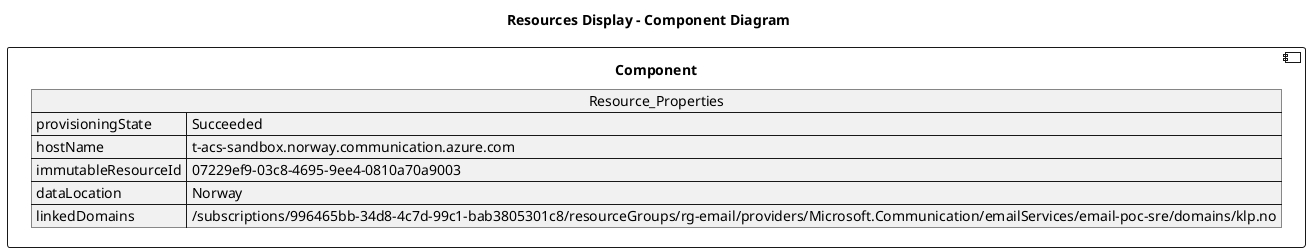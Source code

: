 @startuml

title Resources Display - Component Diagram

component Component {

json  Resource_Properties {
  "provisioningState": "Succeeded",
  "hostName": "t-acs-sandbox.norway.communication.azure.com",
  "immutableResourceId": "07229ef9-03c8-4695-9ee4-0810a70a9003",
  "dataLocation": "Norway",
  "linkedDomains": [
    "/subscriptions/996465bb-34d8-4c7d-99c1-bab3805301c8/resourceGroups/rg-email/providers/Microsoft.Communication/emailServices/email-poc-sre/domains/klp.no"
  ]
}
}
@enduml

